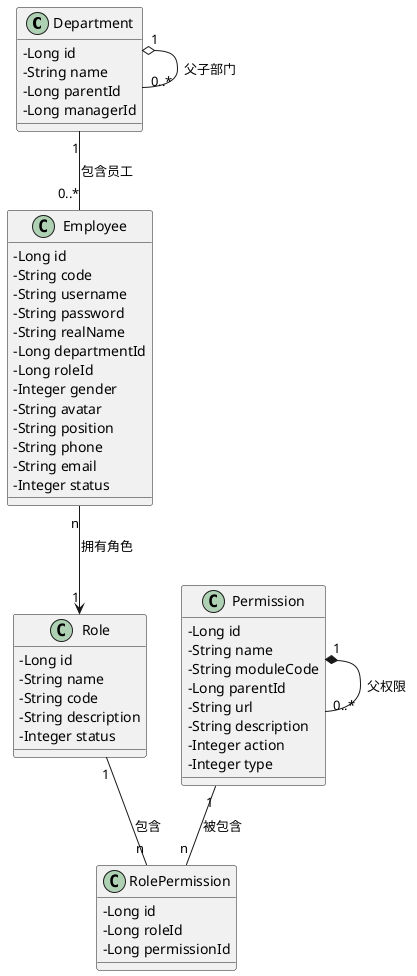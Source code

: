 @startuml
skinparam defaultTextAlignment center
skinparam ClassAttributeIconSize 0

class Department {
    - Long id
    - String name
    - Long parentId
    - Long managerId
}

class Employee {
    - Long id
    - String code
    - String username
    - String password
    - String realName
    - Long departmentId
    - Long roleId
    - Integer gender
    - String avatar
    - String position
    - String phone
    - String email
    - Integer status
}

class Role {
    - Long id
    - String name
    - String code
    - String description
    - Integer status
}

class Permission {
    - Long id
    - String name
    - String moduleCode
    - Long parentId
    - String url
    - String description
    - Integer action
    - Integer type
}

class RolePermission {
    - Long id
    - Long roleId
    - Long permissionId
}

' ==================== 关系定义 ====================

' Department 自引用：组合（父子部门）
Department "1" o-- "0..*" Department : 父子部门

' Department 与 Employee：所属部门
Department "1" -- "0..*" Employee : 包含员工

' Employee 与 Role：多对一（一个员工一个角色）
Employee "n" --> "1" Role : 拥有角色


' Role 与 Permission：通过中间表建立多对多
Role "1" -- "n" RolePermission : 包含
Permission "1" -- "n" RolePermission : 被包含

' Permission 自引用：聚合（权限层级）
Permission "1" *-- "0..*" Permission : 父权限

@enduml
